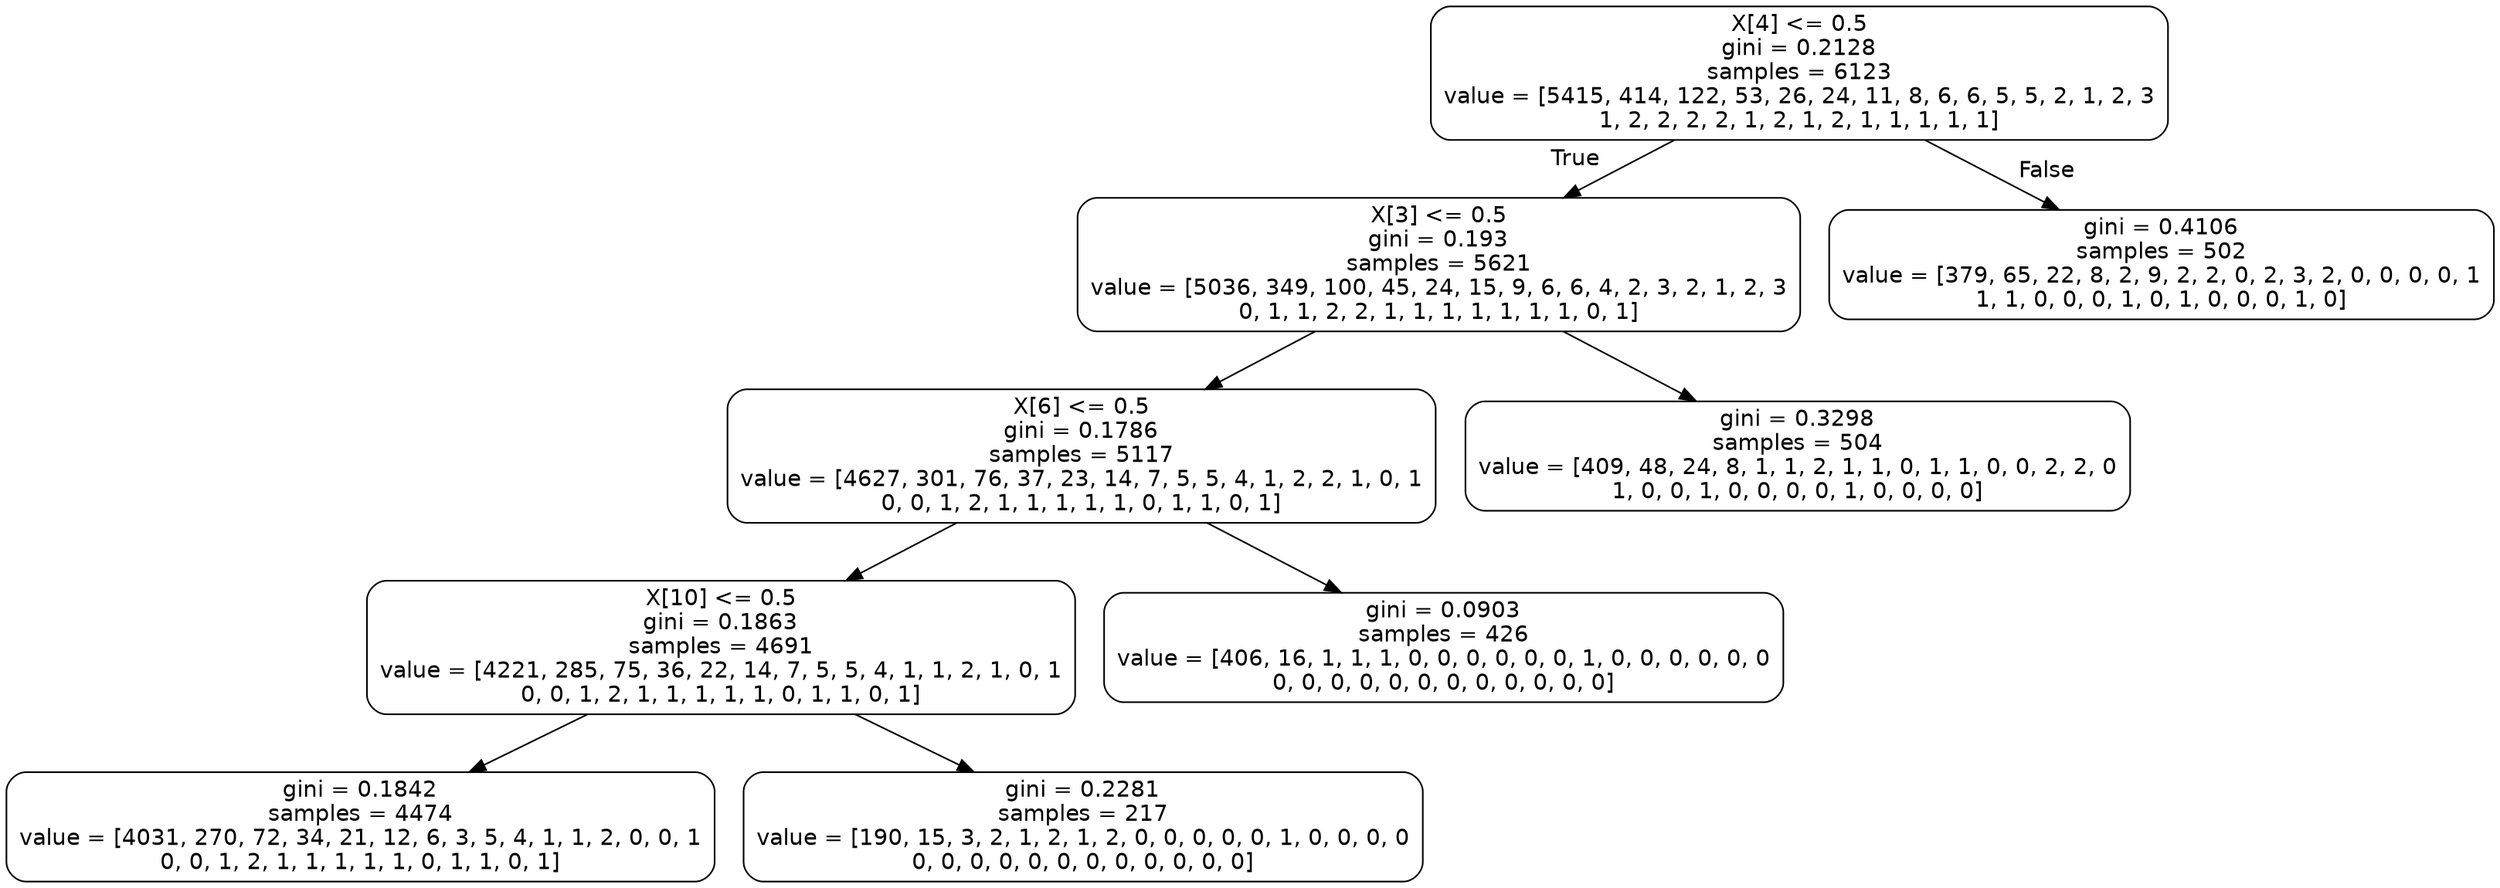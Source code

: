 digraph Tree {
node [shape=box, style="rounded", color="black", fontname=helvetica] ;
edge [fontname=helvetica] ;
0 [label="X[4] <= 0.5\ngini = 0.2128\nsamples = 6123\nvalue = [5415, 414, 122, 53, 26, 24, 11, 8, 6, 6, 5, 5, 2, 1, 2, 3\n1, 2, 2, 2, 2, 1, 2, 1, 2, 1, 1, 1, 1, 1]"] ;
1 [label="X[3] <= 0.5\ngini = 0.193\nsamples = 5621\nvalue = [5036, 349, 100, 45, 24, 15, 9, 6, 6, 4, 2, 3, 2, 1, 2, 3\n0, 1, 1, 2, 2, 1, 1, 1, 1, 1, 1, 1, 0, 1]"] ;
0 -> 1 [labeldistance=2.5, labelangle=45, headlabel="True"] ;
2 [label="X[6] <= 0.5\ngini = 0.1786\nsamples = 5117\nvalue = [4627, 301, 76, 37, 23, 14, 7, 5, 5, 4, 1, 2, 2, 1, 0, 1\n0, 0, 1, 2, 1, 1, 1, 1, 1, 0, 1, 1, 0, 1]"] ;
1 -> 2 ;
3 [label="X[10] <= 0.5\ngini = 0.1863\nsamples = 4691\nvalue = [4221, 285, 75, 36, 22, 14, 7, 5, 5, 4, 1, 1, 2, 1, 0, 1\n0, 0, 1, 2, 1, 1, 1, 1, 1, 0, 1, 1, 0, 1]"] ;
2 -> 3 ;
4 [label="gini = 0.1842\nsamples = 4474\nvalue = [4031, 270, 72, 34, 21, 12, 6, 3, 5, 4, 1, 1, 2, 0, 0, 1\n0, 0, 1, 2, 1, 1, 1, 1, 1, 0, 1, 1, 0, 1]"] ;
3 -> 4 ;
5 [label="gini = 0.2281\nsamples = 217\nvalue = [190, 15, 3, 2, 1, 2, 1, 2, 0, 0, 0, 0, 0, 1, 0, 0, 0, 0\n0, 0, 0, 0, 0, 0, 0, 0, 0, 0, 0, 0]"] ;
3 -> 5 ;
6 [label="gini = 0.0903\nsamples = 426\nvalue = [406, 16, 1, 1, 1, 0, 0, 0, 0, 0, 0, 1, 0, 0, 0, 0, 0, 0\n0, 0, 0, 0, 0, 0, 0, 0, 0, 0, 0, 0]"] ;
2 -> 6 ;
7 [label="gini = 0.3298\nsamples = 504\nvalue = [409, 48, 24, 8, 1, 1, 2, 1, 1, 0, 1, 1, 0, 0, 2, 2, 0\n1, 0, 0, 1, 0, 0, 0, 0, 1, 0, 0, 0, 0]"] ;
1 -> 7 ;
8 [label="gini = 0.4106\nsamples = 502\nvalue = [379, 65, 22, 8, 2, 9, 2, 2, 0, 2, 3, 2, 0, 0, 0, 0, 1\n1, 1, 0, 0, 0, 1, 0, 1, 0, 0, 0, 1, 0]"] ;
0 -> 8 [labeldistance=2.5, labelangle=-45, headlabel="False"] ;
}